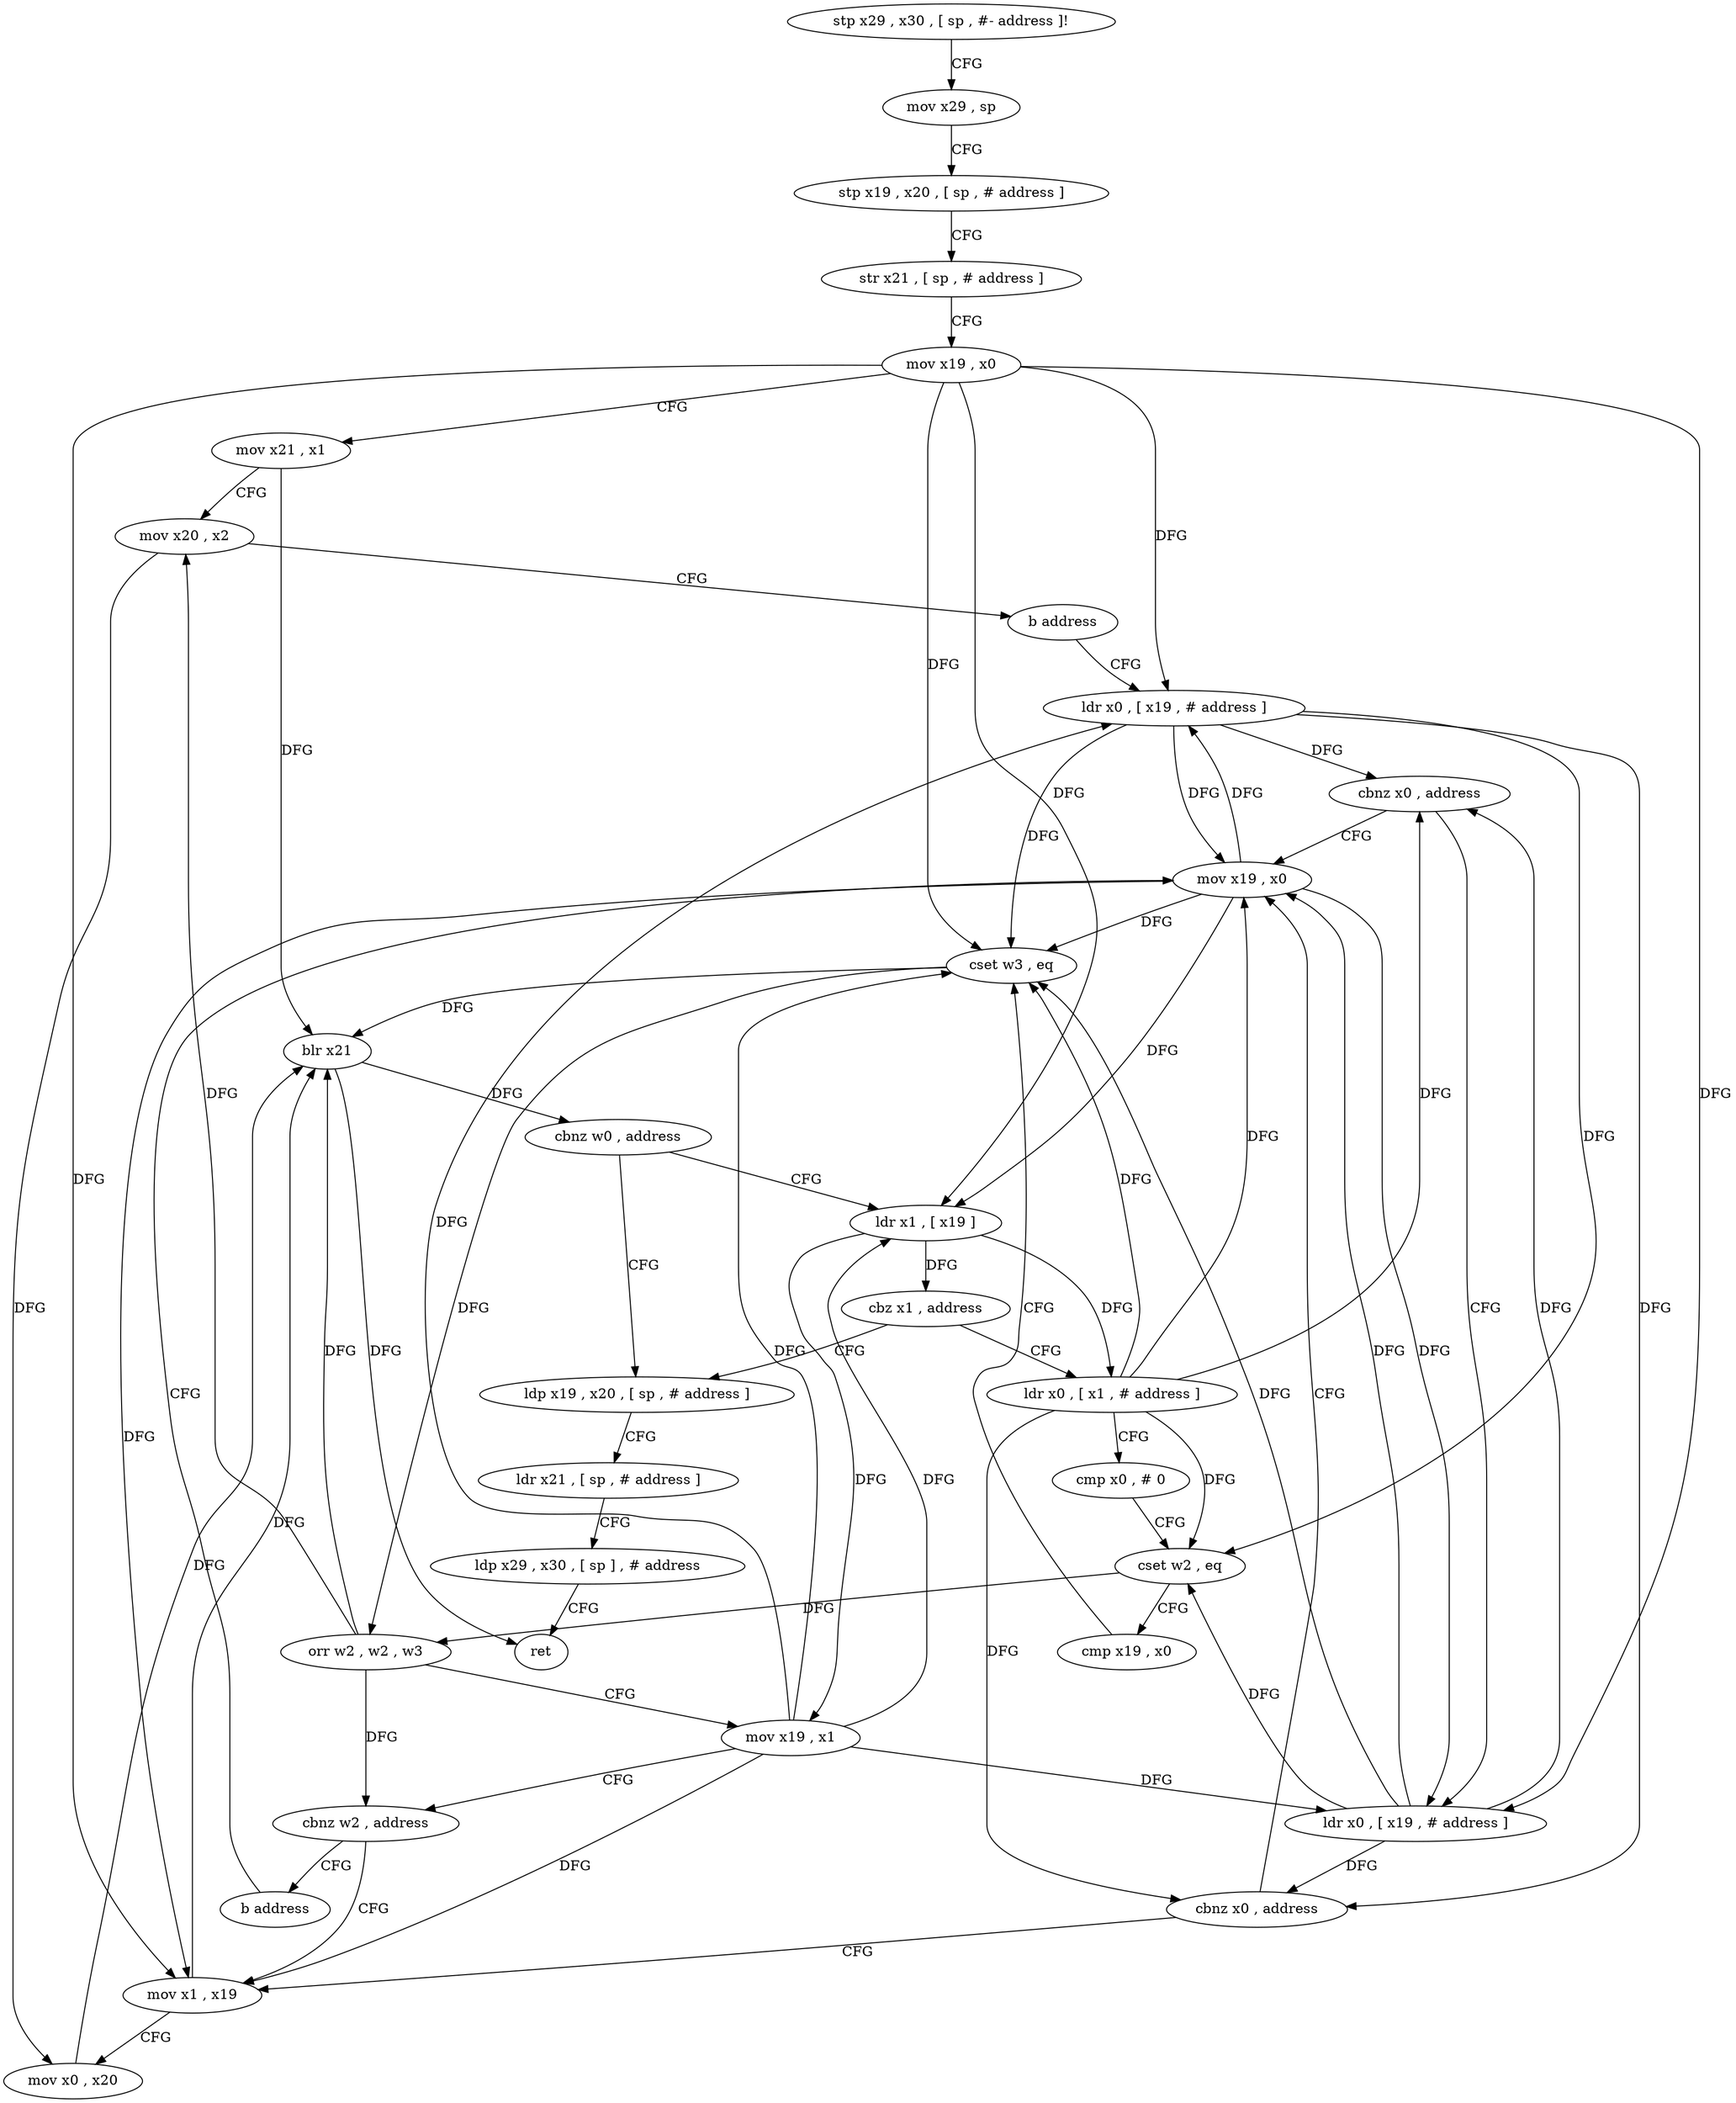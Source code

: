 digraph "func" {
"4321968" [label = "stp x29 , x30 , [ sp , #- address ]!" ]
"4321972" [label = "mov x29 , sp" ]
"4321976" [label = "stp x19 , x20 , [ sp , # address ]" ]
"4321980" [label = "str x21 , [ sp , # address ]" ]
"4321984" [label = "mov x19 , x0" ]
"4321988" [label = "mov x21 , x1" ]
"4321992" [label = "mov x20 , x2" ]
"4321996" [label = "b address" ]
"4322004" [label = "ldr x0 , [ x19 , # address ]" ]
"4322008" [label = "cbnz x0 , address" ]
"4322000" [label = "mov x19 , x0" ]
"4322012" [label = "ldr x0 , [ x19 , # address ]" ]
"4322016" [label = "cbnz x0 , address" ]
"4322020" [label = "mov x1 , x19" ]
"4322024" [label = "mov x0 , x20" ]
"4322028" [label = "blr x21" ]
"4322032" [label = "cbnz w0 , address" ]
"4322080" [label = "ldp x19 , x20 , [ sp , # address ]" ]
"4322036" [label = "ldr x1 , [ x19 ]" ]
"4322084" [label = "ldr x21 , [ sp , # address ]" ]
"4322088" [label = "ldp x29 , x30 , [ sp ] , # address" ]
"4322092" [label = "ret" ]
"4322040" [label = "cbz x1 , address" ]
"4322044" [label = "ldr x0 , [ x1 , # address ]" ]
"4322048" [label = "cmp x0 , # 0" ]
"4322052" [label = "cset w2 , eq" ]
"4322056" [label = "cmp x19 , x0" ]
"4322060" [label = "cset w3 , eq" ]
"4322064" [label = "orr w2 , w2 , w3" ]
"4322068" [label = "mov x19 , x1" ]
"4322072" [label = "cbnz w2 , address" ]
"4322076" [label = "b address" ]
"4321968" -> "4321972" [ label = "CFG" ]
"4321972" -> "4321976" [ label = "CFG" ]
"4321976" -> "4321980" [ label = "CFG" ]
"4321980" -> "4321984" [ label = "CFG" ]
"4321984" -> "4321988" [ label = "CFG" ]
"4321984" -> "4322004" [ label = "DFG" ]
"4321984" -> "4322012" [ label = "DFG" ]
"4321984" -> "4322020" [ label = "DFG" ]
"4321984" -> "4322036" [ label = "DFG" ]
"4321984" -> "4322060" [ label = "DFG" ]
"4321988" -> "4321992" [ label = "CFG" ]
"4321988" -> "4322028" [ label = "DFG" ]
"4321992" -> "4321996" [ label = "CFG" ]
"4321992" -> "4322024" [ label = "DFG" ]
"4321996" -> "4322004" [ label = "CFG" ]
"4322004" -> "4322008" [ label = "DFG" ]
"4322004" -> "4322000" [ label = "DFG" ]
"4322004" -> "4322016" [ label = "DFG" ]
"4322004" -> "4322052" [ label = "DFG" ]
"4322004" -> "4322060" [ label = "DFG" ]
"4322008" -> "4322000" [ label = "CFG" ]
"4322008" -> "4322012" [ label = "CFG" ]
"4322000" -> "4322004" [ label = "DFG" ]
"4322000" -> "4322012" [ label = "DFG" ]
"4322000" -> "4322020" [ label = "DFG" ]
"4322000" -> "4322036" [ label = "DFG" ]
"4322000" -> "4322060" [ label = "DFG" ]
"4322012" -> "4322016" [ label = "DFG" ]
"4322012" -> "4322008" [ label = "DFG" ]
"4322012" -> "4322000" [ label = "DFG" ]
"4322012" -> "4322052" [ label = "DFG" ]
"4322012" -> "4322060" [ label = "DFG" ]
"4322016" -> "4322000" [ label = "CFG" ]
"4322016" -> "4322020" [ label = "CFG" ]
"4322020" -> "4322024" [ label = "CFG" ]
"4322020" -> "4322028" [ label = "DFG" ]
"4322024" -> "4322028" [ label = "DFG" ]
"4322028" -> "4322032" [ label = "DFG" ]
"4322028" -> "4322092" [ label = "DFG" ]
"4322032" -> "4322080" [ label = "CFG" ]
"4322032" -> "4322036" [ label = "CFG" ]
"4322080" -> "4322084" [ label = "CFG" ]
"4322036" -> "4322040" [ label = "DFG" ]
"4322036" -> "4322044" [ label = "DFG" ]
"4322036" -> "4322068" [ label = "DFG" ]
"4322084" -> "4322088" [ label = "CFG" ]
"4322088" -> "4322092" [ label = "CFG" ]
"4322040" -> "4322080" [ label = "CFG" ]
"4322040" -> "4322044" [ label = "CFG" ]
"4322044" -> "4322048" [ label = "CFG" ]
"4322044" -> "4322008" [ label = "DFG" ]
"4322044" -> "4322000" [ label = "DFG" ]
"4322044" -> "4322016" [ label = "DFG" ]
"4322044" -> "4322052" [ label = "DFG" ]
"4322044" -> "4322060" [ label = "DFG" ]
"4322048" -> "4322052" [ label = "CFG" ]
"4322052" -> "4322056" [ label = "CFG" ]
"4322052" -> "4322064" [ label = "DFG" ]
"4322056" -> "4322060" [ label = "CFG" ]
"4322060" -> "4322064" [ label = "DFG" ]
"4322060" -> "4322028" [ label = "DFG" ]
"4322064" -> "4322068" [ label = "CFG" ]
"4322064" -> "4321992" [ label = "DFG" ]
"4322064" -> "4322028" [ label = "DFG" ]
"4322064" -> "4322072" [ label = "DFG" ]
"4322068" -> "4322072" [ label = "CFG" ]
"4322068" -> "4322004" [ label = "DFG" ]
"4322068" -> "4322012" [ label = "DFG" ]
"4322068" -> "4322020" [ label = "DFG" ]
"4322068" -> "4322036" [ label = "DFG" ]
"4322068" -> "4322060" [ label = "DFG" ]
"4322072" -> "4322020" [ label = "CFG" ]
"4322072" -> "4322076" [ label = "CFG" ]
"4322076" -> "4322000" [ label = "CFG" ]
}
